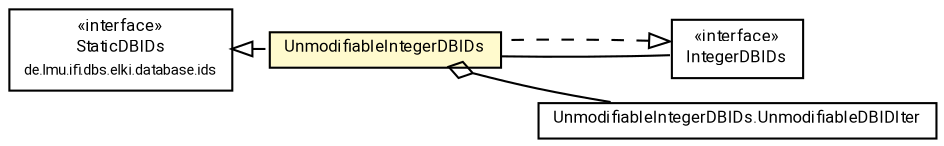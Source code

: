 #!/usr/local/bin/dot
#
# Class diagram 
# Generated by UMLGraph version R5_7_2-60-g0e99a6 (http://www.spinellis.gr/umlgraph/)
#

digraph G {
	graph [fontnames="svg"]
	edge [fontname="Roboto",fontsize=7,labelfontname="Roboto",labelfontsize=7,color="black"];
	node [fontname="Roboto",fontcolor="black",fontsize=8,shape=plaintext,margin=0,width=0,height=0];
	nodesep=0.15;
	ranksep=0.25;
	rankdir=LR;
	// de.lmu.ifi.dbs.elki.database.ids.StaticDBIDs
	c10561233 [label=<<table title="de.lmu.ifi.dbs.elki.database.ids.StaticDBIDs" border="0" cellborder="1" cellspacing="0" cellpadding="2" href="../StaticDBIDs.html" target="_parent">
		<tr><td><table border="0" cellspacing="0" cellpadding="1">
		<tr><td align="center" balign="center"> &#171;interface&#187; </td></tr>
		<tr><td align="center" balign="center"> <font face="Roboto">StaticDBIDs</font> </td></tr>
		<tr><td align="center" balign="center"> <font face="Roboto" point-size="7.0">de.lmu.ifi.dbs.elki.database.ids</font> </td></tr>
		</table></td></tr>
		</table>>, URL="../StaticDBIDs.html"];
	// de.lmu.ifi.dbs.elki.database.ids.integer.IntegerDBIDs
	c10561328 [label=<<table title="de.lmu.ifi.dbs.elki.database.ids.integer.IntegerDBIDs" border="0" cellborder="1" cellspacing="0" cellpadding="2" href="IntegerDBIDs.html" target="_parent">
		<tr><td><table border="0" cellspacing="0" cellpadding="1">
		<tr><td align="center" balign="center"> &#171;interface&#187; </td></tr>
		<tr><td align="center" balign="center"> <font face="Roboto">IntegerDBIDs</font> </td></tr>
		</table></td></tr>
		</table>>, URL="IntegerDBIDs.html"];
	// de.lmu.ifi.dbs.elki.database.ids.integer.UnmodifiableIntegerDBIDs
	c10561337 [label=<<table title="de.lmu.ifi.dbs.elki.database.ids.integer.UnmodifiableIntegerDBIDs" border="0" cellborder="1" cellspacing="0" cellpadding="2" bgcolor="lemonChiffon" href="UnmodifiableIntegerDBIDs.html" target="_parent">
		<tr><td><table border="0" cellspacing="0" cellpadding="1">
		<tr><td align="center" balign="center"> <font face="Roboto">UnmodifiableIntegerDBIDs</font> </td></tr>
		</table></td></tr>
		</table>>, URL="UnmodifiableIntegerDBIDs.html"];
	// de.lmu.ifi.dbs.elki.database.ids.integer.UnmodifiableIntegerDBIDs.UnmodifiableDBIDIter
	c10561338 [label=<<table title="de.lmu.ifi.dbs.elki.database.ids.integer.UnmodifiableIntegerDBIDs.UnmodifiableDBIDIter" border="0" cellborder="1" cellspacing="0" cellpadding="2" href="UnmodifiableIntegerDBIDs.UnmodifiableDBIDIter.html" target="_parent">
		<tr><td><table border="0" cellspacing="0" cellpadding="1">
		<tr><td align="center" balign="center"> <font face="Roboto">UnmodifiableIntegerDBIDs.UnmodifiableDBIDIter</font> </td></tr>
		</table></td></tr>
		</table>>, URL="UnmodifiableIntegerDBIDs.UnmodifiableDBIDIter.html"];
	// de.lmu.ifi.dbs.elki.database.ids.integer.UnmodifiableIntegerDBIDs implements de.lmu.ifi.dbs.elki.database.ids.StaticDBIDs
	c10561233 -> c10561337 [arrowtail=empty,style=dashed,dir=back,weight=9];
	// de.lmu.ifi.dbs.elki.database.ids.integer.UnmodifiableIntegerDBIDs implements de.lmu.ifi.dbs.elki.database.ids.integer.IntegerDBIDs
	c10561328 -> c10561337 [arrowtail=empty,style=dashed,dir=back,weight=9];
	// de.lmu.ifi.dbs.elki.database.ids.integer.UnmodifiableIntegerDBIDs has de.lmu.ifi.dbs.elki.database.ids.integer.UnmodifiableIntegerDBIDs.UnmodifiableDBIDIter
	c10561337 -> c10561338 [arrowhead=none,arrowtail=ediamond,dir=back,weight=4];
	// de.lmu.ifi.dbs.elki.database.ids.integer.UnmodifiableIntegerDBIDs assoc de.lmu.ifi.dbs.elki.database.ids.integer.IntegerDBIDs
	c10561337 -> c10561328 [arrowhead=none,weight=2];
}

